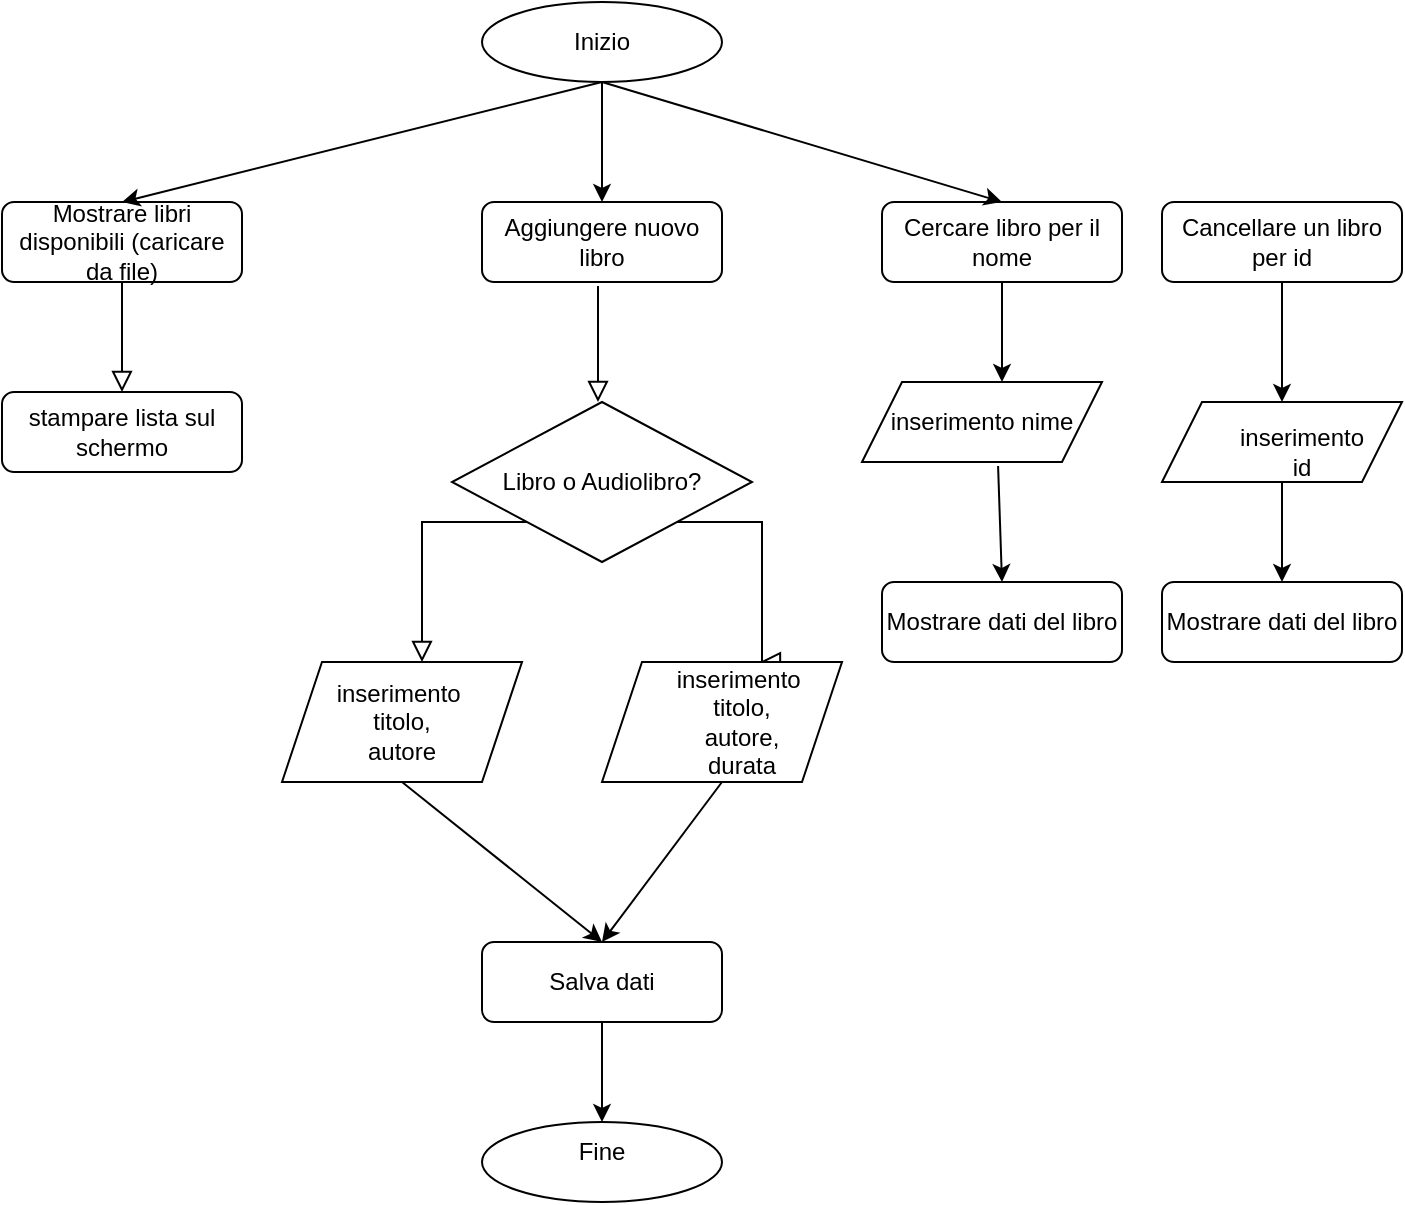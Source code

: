 <mxfile version="24.2.7" type="github">
  <diagram id="C5RBs43oDa-KdzZeNtuy" name="Page-1">
    <mxGraphModel dx="1114" dy="1735" grid="1" gridSize="10" guides="1" tooltips="1" connect="1" arrows="1" fold="1" page="1" pageScale="1" pageWidth="827" pageHeight="1169" math="0" shadow="0">
      <root>
        <mxCell id="WIyWlLk6GJQsqaUBKTNV-0" />
        <mxCell id="WIyWlLk6GJQsqaUBKTNV-1" parent="WIyWlLk6GJQsqaUBKTNV-0" />
        <mxCell id="WIyWlLk6GJQsqaUBKTNV-2" value="" style="rounded=0;html=1;jettySize=auto;orthogonalLoop=1;fontSize=11;endArrow=block;endFill=0;endSize=8;strokeWidth=1;shadow=0;labelBackgroundColor=none;edgeStyle=orthogonalEdgeStyle;entryX=0.5;entryY=0;entryDx=0;entryDy=0;" parent="WIyWlLk6GJQsqaUBKTNV-1" source="WIyWlLk6GJQsqaUBKTNV-3" target="WIyWlLk6GJQsqaUBKTNV-11" edge="1">
          <mxGeometry relative="1" as="geometry">
            <mxPoint x="220" y="180" as="targetPoint" />
          </mxGeometry>
        </mxCell>
        <mxCell id="WIyWlLk6GJQsqaUBKTNV-3" value="Mostrare libri disponibili (caricare da file)" style="rounded=1;whiteSpace=wrap;html=1;fontSize=12;glass=0;strokeWidth=1;shadow=0;" parent="WIyWlLk6GJQsqaUBKTNV-1" vertex="1">
          <mxGeometry x="90" y="80" width="120" height="40" as="geometry" />
        </mxCell>
        <mxCell id="WIyWlLk6GJQsqaUBKTNV-11" value="stampare lista sul schermo" style="rounded=1;whiteSpace=wrap;html=1;fontSize=12;glass=0;strokeWidth=1;shadow=0;" parent="WIyWlLk6GJQsqaUBKTNV-1" vertex="1">
          <mxGeometry x="90" y="175" width="120" height="40" as="geometry" />
        </mxCell>
        <mxCell id="iOh9DdDHtPVlwgA_kX74-0" value="Aggiungere nuovo libro" style="rounded=1;whiteSpace=wrap;html=1;fontSize=12;glass=0;strokeWidth=1;shadow=0;" vertex="1" parent="WIyWlLk6GJQsqaUBKTNV-1">
          <mxGeometry x="330" y="80" width="120" height="40" as="geometry" />
        </mxCell>
        <mxCell id="iOh9DdDHtPVlwgA_kX74-1" value="" style="rounded=0;html=1;jettySize=auto;orthogonalLoop=1;fontSize=11;endArrow=block;endFill=0;endSize=8;strokeWidth=1;shadow=0;labelBackgroundColor=none;edgeStyle=orthogonalEdgeStyle;" edge="1" parent="WIyWlLk6GJQsqaUBKTNV-1">
          <mxGeometry relative="1" as="geometry">
            <mxPoint x="388" y="122" as="sourcePoint" />
            <mxPoint x="388" y="180" as="targetPoint" />
          </mxGeometry>
        </mxCell>
        <mxCell id="iOh9DdDHtPVlwgA_kX74-6" value="Libro o Audiolibro?" style="rhombus;whiteSpace=wrap;html=1;" vertex="1" parent="WIyWlLk6GJQsqaUBKTNV-1">
          <mxGeometry x="315" y="180" width="150" height="80" as="geometry" />
        </mxCell>
        <mxCell id="iOh9DdDHtPVlwgA_kX74-8" value="" style="rounded=0;html=1;jettySize=auto;orthogonalLoop=1;fontSize=11;endArrow=block;endFill=0;endSize=8;strokeWidth=1;shadow=0;labelBackgroundColor=none;edgeStyle=orthogonalEdgeStyle;exitX=0;exitY=1;exitDx=0;exitDy=0;" edge="1" parent="WIyWlLk6GJQsqaUBKTNV-1" source="iOh9DdDHtPVlwgA_kX74-6">
          <mxGeometry relative="1" as="geometry">
            <mxPoint x="310" y="260" as="sourcePoint" />
            <mxPoint x="300" y="310" as="targetPoint" />
            <Array as="points">
              <mxPoint x="300" y="240" />
              <mxPoint x="300" y="310" />
            </Array>
          </mxGeometry>
        </mxCell>
        <mxCell id="iOh9DdDHtPVlwgA_kX74-9" value="" style="rounded=0;html=1;jettySize=auto;orthogonalLoop=1;fontSize=11;endArrow=block;endFill=0;endSize=8;strokeWidth=1;shadow=0;labelBackgroundColor=none;edgeStyle=orthogonalEdgeStyle;exitX=1;exitY=1;exitDx=0;exitDy=0;entryX=0.658;entryY=0;entryDx=0;entryDy=0;entryPerimeter=0;" edge="1" parent="WIyWlLk6GJQsqaUBKTNV-1" source="iOh9DdDHtPVlwgA_kX74-6" target="iOh9DdDHtPVlwgA_kX74-36">
          <mxGeometry relative="1" as="geometry">
            <mxPoint x="483" y="250" as="sourcePoint" />
            <mxPoint x="490" y="310" as="targetPoint" />
            <Array as="points">
              <mxPoint x="470" y="240" />
            </Array>
          </mxGeometry>
        </mxCell>
        <mxCell id="iOh9DdDHtPVlwgA_kX74-12" value="Salva dati" style="rounded=1;whiteSpace=wrap;html=1;fontSize=12;glass=0;strokeWidth=1;shadow=0;" vertex="1" parent="WIyWlLk6GJQsqaUBKTNV-1">
          <mxGeometry x="330" y="450" width="120" height="40" as="geometry" />
        </mxCell>
        <mxCell id="iOh9DdDHtPVlwgA_kX74-16" value="" style="endArrow=classic;html=1;rounded=0;entryX=0.5;entryY=0;entryDx=0;entryDy=0;" edge="1" parent="WIyWlLk6GJQsqaUBKTNV-1" target="iOh9DdDHtPVlwgA_kX74-12">
          <mxGeometry width="50" height="50" relative="1" as="geometry">
            <mxPoint x="290" y="370" as="sourcePoint" />
            <mxPoint x="250" y="450" as="targetPoint" />
          </mxGeometry>
        </mxCell>
        <mxCell id="iOh9DdDHtPVlwgA_kX74-17" value="" style="endArrow=classic;html=1;rounded=0;exitX=0.5;exitY=1;exitDx=0;exitDy=0;entryX=0.5;entryY=0;entryDx=0;entryDy=0;" edge="1" parent="WIyWlLk6GJQsqaUBKTNV-1" source="iOh9DdDHtPVlwgA_kX74-36" target="iOh9DdDHtPVlwgA_kX74-12">
          <mxGeometry width="50" height="50" relative="1" as="geometry">
            <mxPoint x="490" y="350" as="sourcePoint" />
            <mxPoint x="390" y="390" as="targetPoint" />
          </mxGeometry>
        </mxCell>
        <mxCell id="iOh9DdDHtPVlwgA_kX74-18" value="" style="ellipse;whiteSpace=wrap;html=1;" vertex="1" parent="WIyWlLk6GJQsqaUBKTNV-1">
          <mxGeometry x="330" y="-20" width="120" height="40" as="geometry" />
        </mxCell>
        <mxCell id="iOh9DdDHtPVlwgA_kX74-20" value="" style="endArrow=classic;html=1;rounded=0;entryX=0.5;entryY=0;entryDx=0;entryDy=0;exitX=0.5;exitY=1;exitDx=0;exitDy=0;" edge="1" parent="WIyWlLk6GJQsqaUBKTNV-1" source="iOh9DdDHtPVlwgA_kX74-18" target="WIyWlLk6GJQsqaUBKTNV-3">
          <mxGeometry width="50" height="50" relative="1" as="geometry">
            <mxPoint x="390" y="20" as="sourcePoint" />
            <mxPoint x="440" y="-30" as="targetPoint" />
          </mxGeometry>
        </mxCell>
        <mxCell id="iOh9DdDHtPVlwgA_kX74-21" value="" style="endArrow=classic;html=1;rounded=0;entryX=0.5;entryY=0;entryDx=0;entryDy=0;exitX=0.5;exitY=1;exitDx=0;exitDy=0;" edge="1" parent="WIyWlLk6GJQsqaUBKTNV-1" source="iOh9DdDHtPVlwgA_kX74-18" target="iOh9DdDHtPVlwgA_kX74-0">
          <mxGeometry width="50" height="50" relative="1" as="geometry">
            <mxPoint x="390" y="20" as="sourcePoint" />
            <mxPoint x="440" y="-30" as="targetPoint" />
          </mxGeometry>
        </mxCell>
        <mxCell id="iOh9DdDHtPVlwgA_kX74-22" value="" style="ellipse;whiteSpace=wrap;html=1;" vertex="1" parent="WIyWlLk6GJQsqaUBKTNV-1">
          <mxGeometry x="330" y="540" width="120" height="40" as="geometry" />
        </mxCell>
        <mxCell id="iOh9DdDHtPVlwgA_kX74-23" value="" style="endArrow=classic;html=1;rounded=0;exitX=0.5;exitY=1;exitDx=0;exitDy=0;entryX=0.5;entryY=0;entryDx=0;entryDy=0;" edge="1" parent="WIyWlLk6GJQsqaUBKTNV-1" source="iOh9DdDHtPVlwgA_kX74-12" target="iOh9DdDHtPVlwgA_kX74-22">
          <mxGeometry width="50" height="50" relative="1" as="geometry">
            <mxPoint x="390" y="520" as="sourcePoint" />
            <mxPoint x="440" y="470" as="targetPoint" />
          </mxGeometry>
        </mxCell>
        <mxCell id="iOh9DdDHtPVlwgA_kX74-24" value="Fine" style="text;html=1;align=center;verticalAlign=middle;whiteSpace=wrap;rounded=0;" vertex="1" parent="WIyWlLk6GJQsqaUBKTNV-1">
          <mxGeometry x="360" y="540" width="60" height="30" as="geometry" />
        </mxCell>
        <mxCell id="iOh9DdDHtPVlwgA_kX74-26" value="Inizio" style="text;html=1;align=center;verticalAlign=middle;whiteSpace=wrap;rounded=0;" vertex="1" parent="WIyWlLk6GJQsqaUBKTNV-1">
          <mxGeometry x="360" y="-15" width="60" height="30" as="geometry" />
        </mxCell>
        <mxCell id="iOh9DdDHtPVlwgA_kX74-27" value="Cercare libro per il nome" style="rounded=1;whiteSpace=wrap;html=1;fontSize=12;glass=0;strokeWidth=1;shadow=0;" vertex="1" parent="WIyWlLk6GJQsqaUBKTNV-1">
          <mxGeometry x="530" y="80" width="120" height="40" as="geometry" />
        </mxCell>
        <mxCell id="iOh9DdDHtPVlwgA_kX74-28" value="" style="endArrow=classic;html=1;rounded=0;entryX=0.5;entryY=0;entryDx=0;entryDy=0;" edge="1" parent="WIyWlLk6GJQsqaUBKTNV-1" target="iOh9DdDHtPVlwgA_kX74-27">
          <mxGeometry width="50" height="50" relative="1" as="geometry">
            <mxPoint x="390" y="20" as="sourcePoint" />
            <mxPoint x="440" y="170" as="targetPoint" />
          </mxGeometry>
        </mxCell>
        <mxCell id="iOh9DdDHtPVlwgA_kX74-30" value="" style="shape=parallelogram;perimeter=parallelogramPerimeter;whiteSpace=wrap;html=1;fixedSize=1;" vertex="1" parent="WIyWlLk6GJQsqaUBKTNV-1">
          <mxGeometry x="670" y="180" width="120" height="40" as="geometry" />
        </mxCell>
        <mxCell id="iOh9DdDHtPVlwgA_kX74-31" value="inserimento id" style="text;html=1;align=center;verticalAlign=middle;whiteSpace=wrap;rounded=0;" vertex="1" parent="WIyWlLk6GJQsqaUBKTNV-1">
          <mxGeometry x="710" y="190" width="60" height="30" as="geometry" />
        </mxCell>
        <mxCell id="iOh9DdDHtPVlwgA_kX74-32" value="Mostrare dati del libro" style="rounded=1;whiteSpace=wrap;html=1;fontSize=12;glass=0;strokeWidth=1;shadow=0;" vertex="1" parent="WIyWlLk6GJQsqaUBKTNV-1">
          <mxGeometry x="670" y="270" width="120" height="40" as="geometry" />
        </mxCell>
        <mxCell id="iOh9DdDHtPVlwgA_kX74-34" value="" style="endArrow=classic;html=1;rounded=0;exitX=0.5;exitY=1;exitDx=0;exitDy=0;entryX=0.5;entryY=0;entryDx=0;entryDy=0;" edge="1" parent="WIyWlLk6GJQsqaUBKTNV-1" source="iOh9DdDHtPVlwgA_kX74-30" target="iOh9DdDHtPVlwgA_kX74-32">
          <mxGeometry width="50" height="50" relative="1" as="geometry">
            <mxPoint x="390" y="220" as="sourcePoint" />
            <mxPoint x="440" y="170" as="targetPoint" />
          </mxGeometry>
        </mxCell>
        <mxCell id="iOh9DdDHtPVlwgA_kX74-35" value="" style="shape=parallelogram;perimeter=parallelogramPerimeter;whiteSpace=wrap;html=1;fixedSize=1;" vertex="1" parent="WIyWlLk6GJQsqaUBKTNV-1">
          <mxGeometry x="230" y="310" width="120" height="60" as="geometry" />
        </mxCell>
        <mxCell id="iOh9DdDHtPVlwgA_kX74-36" value="" style="shape=parallelogram;perimeter=parallelogramPerimeter;whiteSpace=wrap;html=1;fixedSize=1;" vertex="1" parent="WIyWlLk6GJQsqaUBKTNV-1">
          <mxGeometry x="390" y="310" width="120" height="60" as="geometry" />
        </mxCell>
        <mxCell id="iOh9DdDHtPVlwgA_kX74-37" value="inserimento&amp;nbsp; titolo, autore" style="text;html=1;align=center;verticalAlign=middle;whiteSpace=wrap;rounded=0;" vertex="1" parent="WIyWlLk6GJQsqaUBKTNV-1">
          <mxGeometry x="260" y="327.5" width="60" height="25" as="geometry" />
        </mxCell>
        <mxCell id="iOh9DdDHtPVlwgA_kX74-39" value="inserimento&amp;nbsp; titolo, autore, durata" style="text;html=1;align=center;verticalAlign=middle;whiteSpace=wrap;rounded=0;" vertex="1" parent="WIyWlLk6GJQsqaUBKTNV-1">
          <mxGeometry x="430" y="327.5" width="60" height="25" as="geometry" />
        </mxCell>
        <mxCell id="iOh9DdDHtPVlwgA_kX74-41" value="Cancellare un libro per id" style="rounded=1;whiteSpace=wrap;html=1;fontSize=12;glass=0;strokeWidth=1;shadow=0;" vertex="1" parent="WIyWlLk6GJQsqaUBKTNV-1">
          <mxGeometry x="670" y="80" width="120" height="40" as="geometry" />
        </mxCell>
        <mxCell id="iOh9DdDHtPVlwgA_kX74-42" value="" style="endArrow=classic;html=1;rounded=0;entryX=0.5;entryY=0;entryDx=0;entryDy=0;" edge="1" parent="WIyWlLk6GJQsqaUBKTNV-1" source="iOh9DdDHtPVlwgA_kX74-41" target="iOh9DdDHtPVlwgA_kX74-30">
          <mxGeometry width="50" height="50" relative="1" as="geometry">
            <mxPoint x="390" y="320" as="sourcePoint" />
            <mxPoint x="440" y="270" as="targetPoint" />
          </mxGeometry>
        </mxCell>
        <mxCell id="iOh9DdDHtPVlwgA_kX74-44" value="" style="endArrow=classic;html=1;rounded=0;exitX=0.5;exitY=1;exitDx=0;exitDy=0;" edge="1" parent="WIyWlLk6GJQsqaUBKTNV-1" source="iOh9DdDHtPVlwgA_kX74-27">
          <mxGeometry width="50" height="50" relative="1" as="geometry">
            <mxPoint x="390" y="320" as="sourcePoint" />
            <mxPoint x="590" y="170" as="targetPoint" />
          </mxGeometry>
        </mxCell>
        <mxCell id="iOh9DdDHtPVlwgA_kX74-45" value="inserimento nime" style="shape=parallelogram;perimeter=parallelogramPerimeter;whiteSpace=wrap;html=1;fixedSize=1;" vertex="1" parent="WIyWlLk6GJQsqaUBKTNV-1">
          <mxGeometry x="520" y="170" width="120" height="40" as="geometry" />
        </mxCell>
        <mxCell id="iOh9DdDHtPVlwgA_kX74-46" value="" style="endArrow=classic;html=1;rounded=0;exitX=0.567;exitY=1.05;exitDx=0;exitDy=0;exitPerimeter=0;" edge="1" parent="WIyWlLk6GJQsqaUBKTNV-1" source="iOh9DdDHtPVlwgA_kX74-45">
          <mxGeometry width="50" height="50" relative="1" as="geometry">
            <mxPoint x="390" y="320" as="sourcePoint" />
            <mxPoint x="590" y="270" as="targetPoint" />
          </mxGeometry>
        </mxCell>
        <mxCell id="iOh9DdDHtPVlwgA_kX74-47" value="Mostrare dati del libro" style="rounded=1;whiteSpace=wrap;html=1;fontSize=12;glass=0;strokeWidth=1;shadow=0;" vertex="1" parent="WIyWlLk6GJQsqaUBKTNV-1">
          <mxGeometry x="530" y="270" width="120" height="40" as="geometry" />
        </mxCell>
      </root>
    </mxGraphModel>
  </diagram>
</mxfile>
